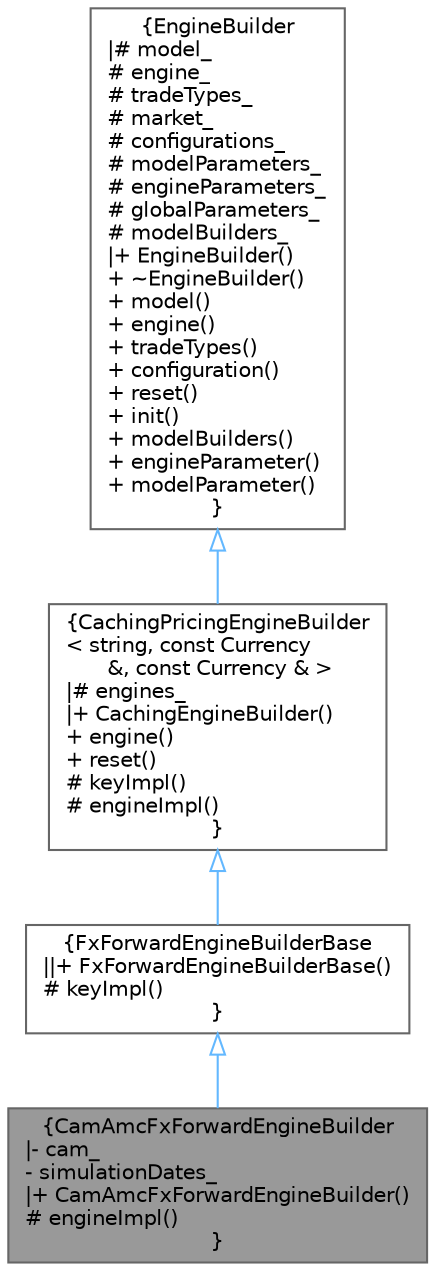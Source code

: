 digraph "CamAmcFxForwardEngineBuilder"
{
 // INTERACTIVE_SVG=YES
 // LATEX_PDF_SIZE
  bgcolor="transparent";
  edge [fontname=Helvetica,fontsize=10,labelfontname=Helvetica,labelfontsize=10];
  node [fontname=Helvetica,fontsize=10,shape=box,height=0.2,width=0.4];
  Node1 [label="{CamAmcFxForwardEngineBuilder\n|- cam_\l- simulationDates_\l|+ CamAmcFxForwardEngineBuilder()\l# engineImpl()\l}",height=0.2,width=0.4,color="gray40", fillcolor="grey60", style="filled", fontcolor="black",tooltip="FX forward engine builder for external cam, with additional simulation dates (AMC)"];
  Node2 -> Node1 [dir="back",color="steelblue1",style="solid",arrowtail="onormal"];
  Node2 [label="{FxForwardEngineBuilderBase\n||+ FxForwardEngineBuilderBase()\l# keyImpl()\l}",height=0.2,width=0.4,color="gray40", fillcolor="white", style="filled",URL="$classore_1_1data_1_1_fx_forward_engine_builder_base.html",tooltip="Engine Builder base class for FX Forwards."];
  Node3 -> Node2 [dir="back",color="steelblue1",style="solid",arrowtail="onormal"];
  Node3 [label="{CachingPricingEngineBuilder\l\< string, const Currency\l &, const Currency & \>\n|# engines_\l|+ CachingEngineBuilder()\l+ engine()\l+ reset()\l# keyImpl()\l# engineImpl()\l}",height=0.2,width=0.4,color="gray40", fillcolor="white", style="filled",URL="$classore_1_1data_1_1_caching_engine_builder.html",tooltip="Abstract template EngineBuilder class that can cache engines and coupon pricers."];
  Node4 -> Node3 [dir="back",color="steelblue1",style="solid",arrowtail="onormal"];
  Node4 [label="{EngineBuilder\n|# model_\l# engine_\l# tradeTypes_\l# market_\l# configurations_\l# modelParameters_\l# engineParameters_\l# globalParameters_\l# modelBuilders_\l|+ EngineBuilder()\l+ ~EngineBuilder()\l+ model()\l+ engine()\l+ tradeTypes()\l+ configuration()\l+ reset()\l+ init()\l+ modelBuilders()\l+ engineParameter()\l+ modelParameter()\l}",height=0.2,width=0.4,color="gray40", fillcolor="white", style="filled",URL="$classore_1_1data_1_1_engine_builder.html",tooltip="Base PricingEngine Builder class for a specific model and engine."];
}
